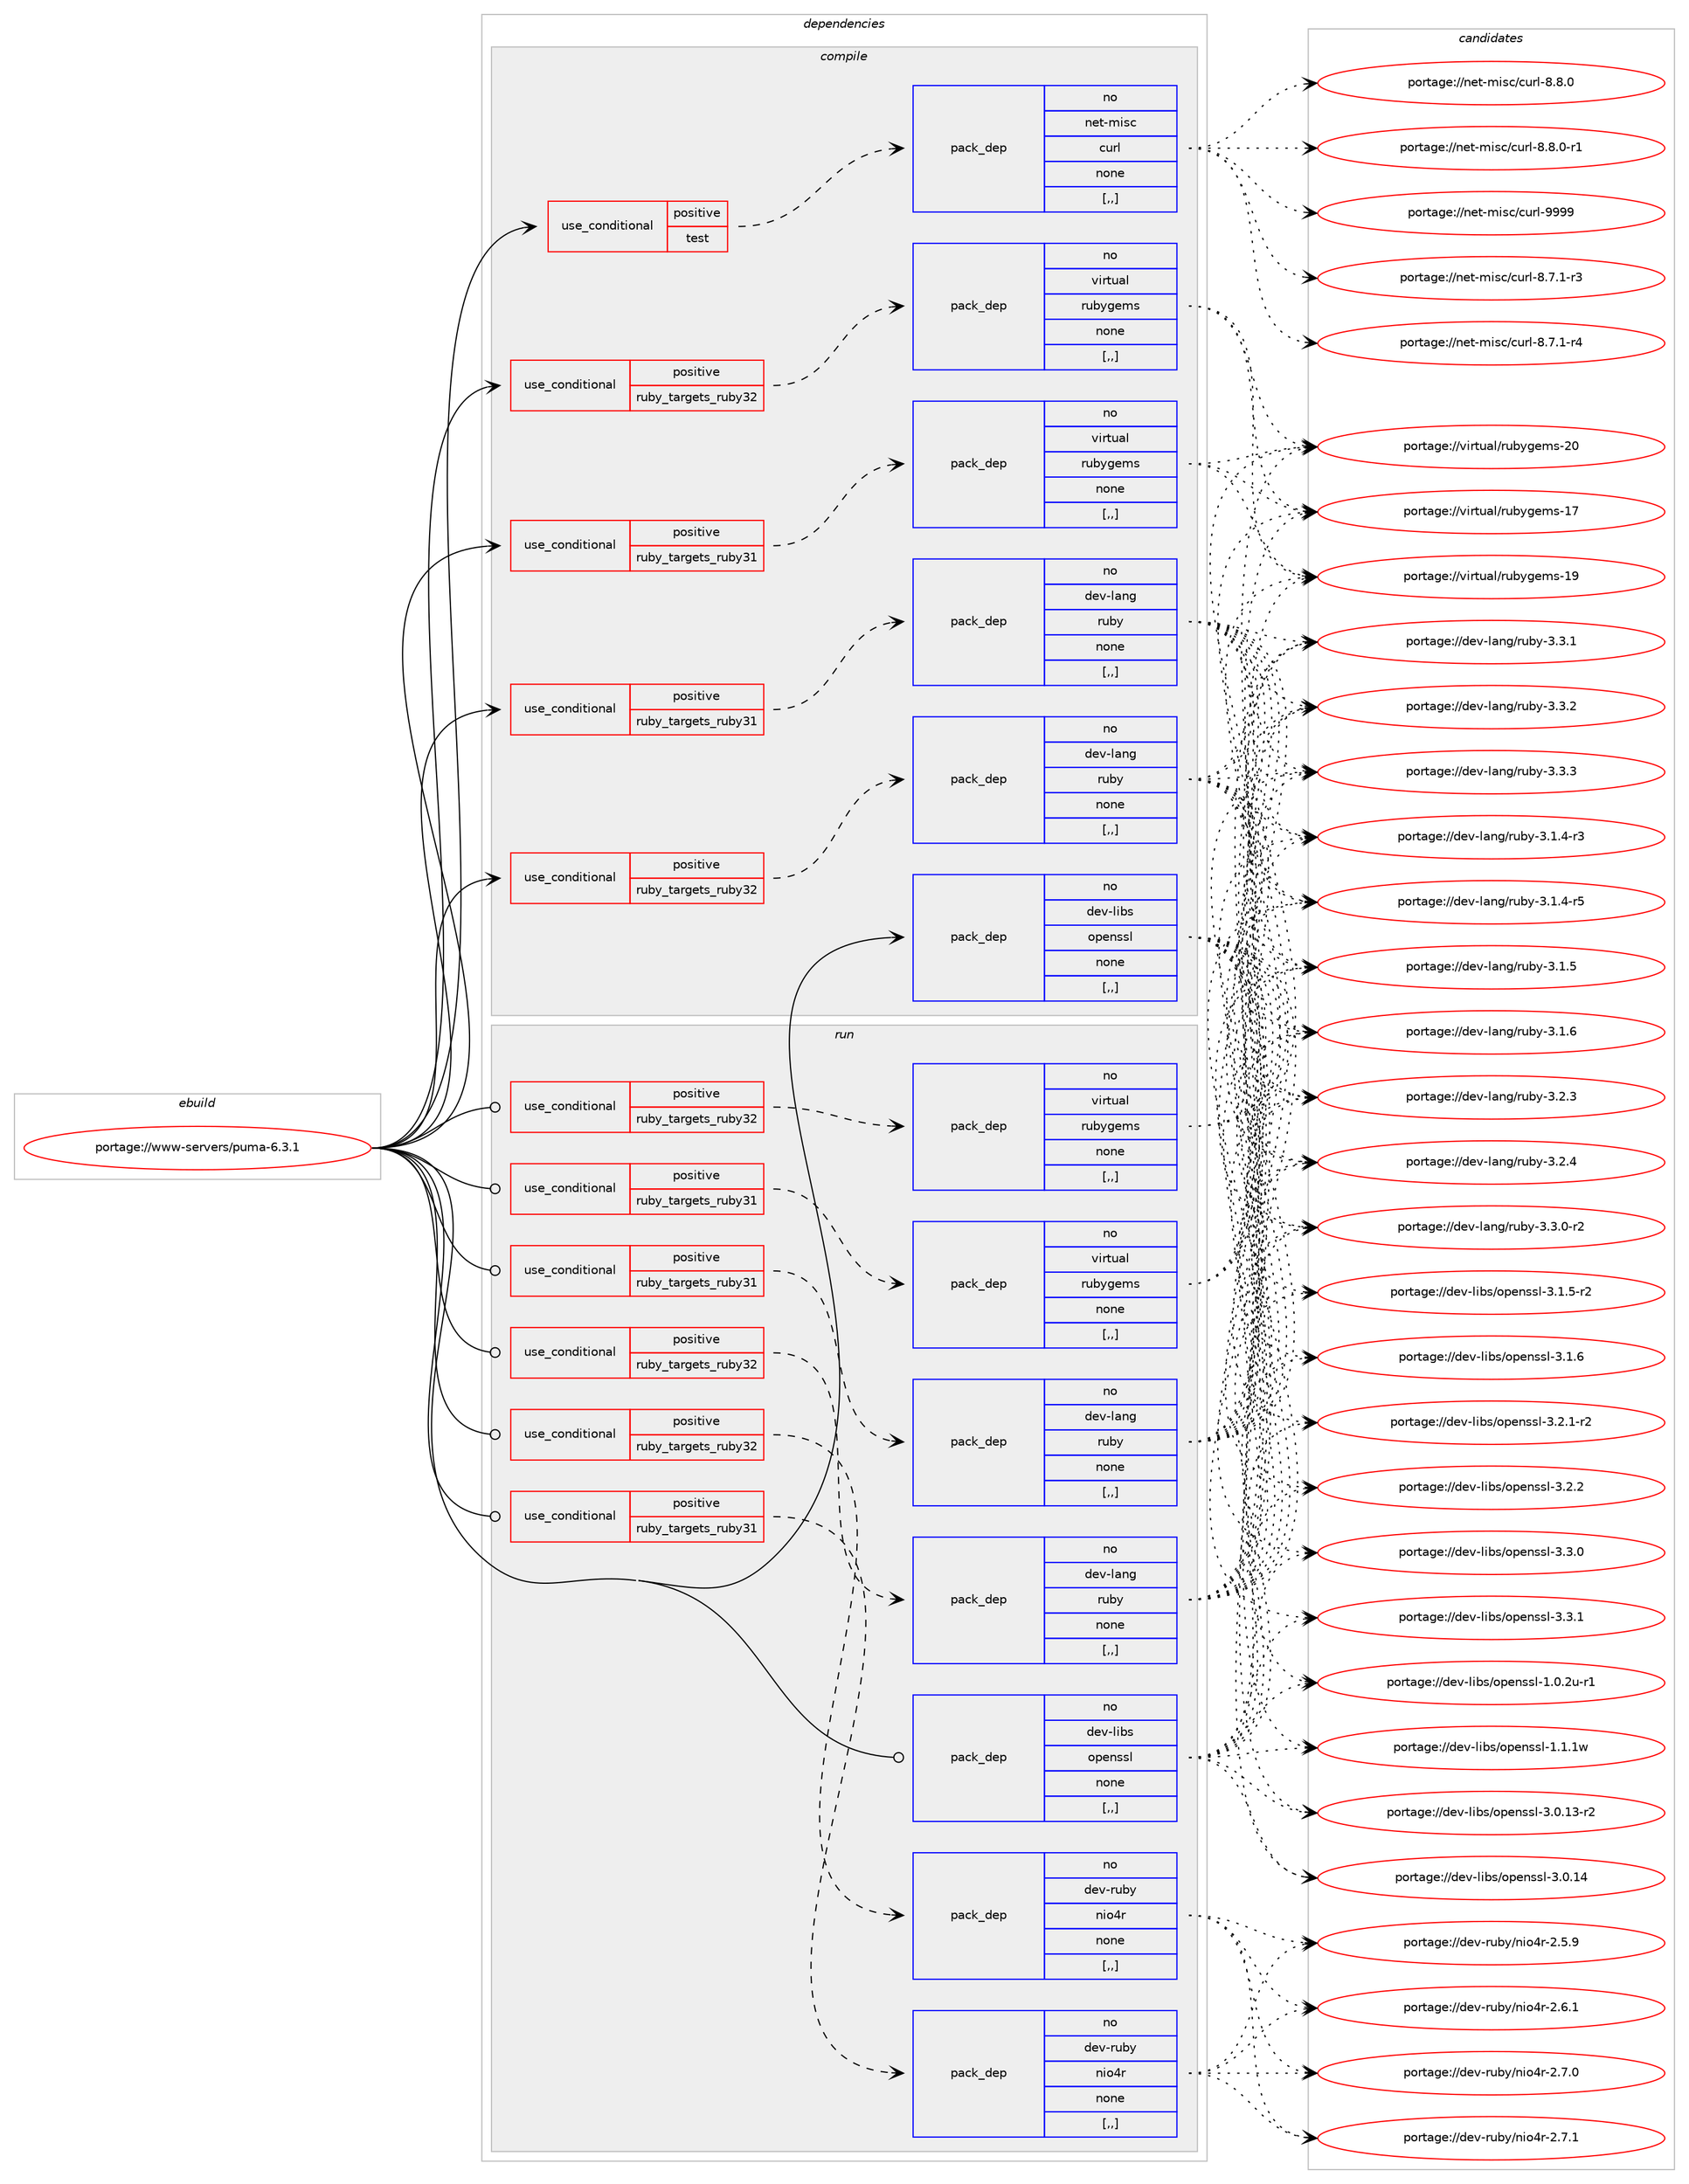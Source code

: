 digraph prolog {

# *************
# Graph options
# *************

newrank=true;
concentrate=true;
compound=true;
graph [rankdir=LR,fontname=Helvetica,fontsize=10,ranksep=1.5];#, ranksep=2.5, nodesep=0.2];
edge  [arrowhead=vee];
node  [fontname=Helvetica,fontsize=10];

# **********
# The ebuild
# **********

subgraph cluster_leftcol {
color=gray;
rank=same;
label=<<i>ebuild</i>>;
id [label="portage://www-servers/puma-6.3.1", color=red, width=4, href="../www-servers/puma-6.3.1.svg"];
}

# ****************
# The dependencies
# ****************

subgraph cluster_midcol {
color=gray;
label=<<i>dependencies</i>>;
subgraph cluster_compile {
fillcolor="#eeeeee";
style=filled;
label=<<i>compile</i>>;
subgraph cond118277 {
dependency444282 [label=<<TABLE BORDER="0" CELLBORDER="1" CELLSPACING="0" CELLPADDING="4"><TR><TD ROWSPAN="3" CELLPADDING="10">use_conditional</TD></TR><TR><TD>positive</TD></TR><TR><TD>ruby_targets_ruby31</TD></TR></TABLE>>, shape=none, color=red];
subgraph pack322708 {
dependency444283 [label=<<TABLE BORDER="0" CELLBORDER="1" CELLSPACING="0" CELLPADDING="4" WIDTH="220"><TR><TD ROWSPAN="6" CELLPADDING="30">pack_dep</TD></TR><TR><TD WIDTH="110">no</TD></TR><TR><TD>dev-lang</TD></TR><TR><TD>ruby</TD></TR><TR><TD>none</TD></TR><TR><TD>[,,]</TD></TR></TABLE>>, shape=none, color=blue];
}
dependency444282:e -> dependency444283:w [weight=20,style="dashed",arrowhead="vee"];
}
id:e -> dependency444282:w [weight=20,style="solid",arrowhead="vee"];
subgraph cond118278 {
dependency444284 [label=<<TABLE BORDER="0" CELLBORDER="1" CELLSPACING="0" CELLPADDING="4"><TR><TD ROWSPAN="3" CELLPADDING="10">use_conditional</TD></TR><TR><TD>positive</TD></TR><TR><TD>ruby_targets_ruby31</TD></TR></TABLE>>, shape=none, color=red];
subgraph pack322709 {
dependency444285 [label=<<TABLE BORDER="0" CELLBORDER="1" CELLSPACING="0" CELLPADDING="4" WIDTH="220"><TR><TD ROWSPAN="6" CELLPADDING="30">pack_dep</TD></TR><TR><TD WIDTH="110">no</TD></TR><TR><TD>virtual</TD></TR><TR><TD>rubygems</TD></TR><TR><TD>none</TD></TR><TR><TD>[,,]</TD></TR></TABLE>>, shape=none, color=blue];
}
dependency444284:e -> dependency444285:w [weight=20,style="dashed",arrowhead="vee"];
}
id:e -> dependency444284:w [weight=20,style="solid",arrowhead="vee"];
subgraph cond118279 {
dependency444286 [label=<<TABLE BORDER="0" CELLBORDER="1" CELLSPACING="0" CELLPADDING="4"><TR><TD ROWSPAN="3" CELLPADDING="10">use_conditional</TD></TR><TR><TD>positive</TD></TR><TR><TD>ruby_targets_ruby32</TD></TR></TABLE>>, shape=none, color=red];
subgraph pack322710 {
dependency444287 [label=<<TABLE BORDER="0" CELLBORDER="1" CELLSPACING="0" CELLPADDING="4" WIDTH="220"><TR><TD ROWSPAN="6" CELLPADDING="30">pack_dep</TD></TR><TR><TD WIDTH="110">no</TD></TR><TR><TD>dev-lang</TD></TR><TR><TD>ruby</TD></TR><TR><TD>none</TD></TR><TR><TD>[,,]</TD></TR></TABLE>>, shape=none, color=blue];
}
dependency444286:e -> dependency444287:w [weight=20,style="dashed",arrowhead="vee"];
}
id:e -> dependency444286:w [weight=20,style="solid",arrowhead="vee"];
subgraph cond118280 {
dependency444288 [label=<<TABLE BORDER="0" CELLBORDER="1" CELLSPACING="0" CELLPADDING="4"><TR><TD ROWSPAN="3" CELLPADDING="10">use_conditional</TD></TR><TR><TD>positive</TD></TR><TR><TD>ruby_targets_ruby32</TD></TR></TABLE>>, shape=none, color=red];
subgraph pack322711 {
dependency444289 [label=<<TABLE BORDER="0" CELLBORDER="1" CELLSPACING="0" CELLPADDING="4" WIDTH="220"><TR><TD ROWSPAN="6" CELLPADDING="30">pack_dep</TD></TR><TR><TD WIDTH="110">no</TD></TR><TR><TD>virtual</TD></TR><TR><TD>rubygems</TD></TR><TR><TD>none</TD></TR><TR><TD>[,,]</TD></TR></TABLE>>, shape=none, color=blue];
}
dependency444288:e -> dependency444289:w [weight=20,style="dashed",arrowhead="vee"];
}
id:e -> dependency444288:w [weight=20,style="solid",arrowhead="vee"];
subgraph cond118281 {
dependency444290 [label=<<TABLE BORDER="0" CELLBORDER="1" CELLSPACING="0" CELLPADDING="4"><TR><TD ROWSPAN="3" CELLPADDING="10">use_conditional</TD></TR><TR><TD>positive</TD></TR><TR><TD>test</TD></TR></TABLE>>, shape=none, color=red];
subgraph pack322712 {
dependency444291 [label=<<TABLE BORDER="0" CELLBORDER="1" CELLSPACING="0" CELLPADDING="4" WIDTH="220"><TR><TD ROWSPAN="6" CELLPADDING="30">pack_dep</TD></TR><TR><TD WIDTH="110">no</TD></TR><TR><TD>net-misc</TD></TR><TR><TD>curl</TD></TR><TR><TD>none</TD></TR><TR><TD>[,,]</TD></TR></TABLE>>, shape=none, color=blue];
}
dependency444290:e -> dependency444291:w [weight=20,style="dashed",arrowhead="vee"];
}
id:e -> dependency444290:w [weight=20,style="solid",arrowhead="vee"];
subgraph pack322713 {
dependency444292 [label=<<TABLE BORDER="0" CELLBORDER="1" CELLSPACING="0" CELLPADDING="4" WIDTH="220"><TR><TD ROWSPAN="6" CELLPADDING="30">pack_dep</TD></TR><TR><TD WIDTH="110">no</TD></TR><TR><TD>dev-libs</TD></TR><TR><TD>openssl</TD></TR><TR><TD>none</TD></TR><TR><TD>[,,]</TD></TR></TABLE>>, shape=none, color=blue];
}
id:e -> dependency444292:w [weight=20,style="solid",arrowhead="vee"];
}
subgraph cluster_compileandrun {
fillcolor="#eeeeee";
style=filled;
label=<<i>compile and run</i>>;
}
subgraph cluster_run {
fillcolor="#eeeeee";
style=filled;
label=<<i>run</i>>;
subgraph cond118282 {
dependency444293 [label=<<TABLE BORDER="0" CELLBORDER="1" CELLSPACING="0" CELLPADDING="4"><TR><TD ROWSPAN="3" CELLPADDING="10">use_conditional</TD></TR><TR><TD>positive</TD></TR><TR><TD>ruby_targets_ruby31</TD></TR></TABLE>>, shape=none, color=red];
subgraph pack322714 {
dependency444294 [label=<<TABLE BORDER="0" CELLBORDER="1" CELLSPACING="0" CELLPADDING="4" WIDTH="220"><TR><TD ROWSPAN="6" CELLPADDING="30">pack_dep</TD></TR><TR><TD WIDTH="110">no</TD></TR><TR><TD>dev-lang</TD></TR><TR><TD>ruby</TD></TR><TR><TD>none</TD></TR><TR><TD>[,,]</TD></TR></TABLE>>, shape=none, color=blue];
}
dependency444293:e -> dependency444294:w [weight=20,style="dashed",arrowhead="vee"];
}
id:e -> dependency444293:w [weight=20,style="solid",arrowhead="odot"];
subgraph cond118283 {
dependency444295 [label=<<TABLE BORDER="0" CELLBORDER="1" CELLSPACING="0" CELLPADDING="4"><TR><TD ROWSPAN="3" CELLPADDING="10">use_conditional</TD></TR><TR><TD>positive</TD></TR><TR><TD>ruby_targets_ruby31</TD></TR></TABLE>>, shape=none, color=red];
subgraph pack322715 {
dependency444296 [label=<<TABLE BORDER="0" CELLBORDER="1" CELLSPACING="0" CELLPADDING="4" WIDTH="220"><TR><TD ROWSPAN="6" CELLPADDING="30">pack_dep</TD></TR><TR><TD WIDTH="110">no</TD></TR><TR><TD>dev-ruby</TD></TR><TR><TD>nio4r</TD></TR><TR><TD>none</TD></TR><TR><TD>[,,]</TD></TR></TABLE>>, shape=none, color=blue];
}
dependency444295:e -> dependency444296:w [weight=20,style="dashed",arrowhead="vee"];
}
id:e -> dependency444295:w [weight=20,style="solid",arrowhead="odot"];
subgraph cond118284 {
dependency444297 [label=<<TABLE BORDER="0" CELLBORDER="1" CELLSPACING="0" CELLPADDING="4"><TR><TD ROWSPAN="3" CELLPADDING="10">use_conditional</TD></TR><TR><TD>positive</TD></TR><TR><TD>ruby_targets_ruby31</TD></TR></TABLE>>, shape=none, color=red];
subgraph pack322716 {
dependency444298 [label=<<TABLE BORDER="0" CELLBORDER="1" CELLSPACING="0" CELLPADDING="4" WIDTH="220"><TR><TD ROWSPAN="6" CELLPADDING="30">pack_dep</TD></TR><TR><TD WIDTH="110">no</TD></TR><TR><TD>virtual</TD></TR><TR><TD>rubygems</TD></TR><TR><TD>none</TD></TR><TR><TD>[,,]</TD></TR></TABLE>>, shape=none, color=blue];
}
dependency444297:e -> dependency444298:w [weight=20,style="dashed",arrowhead="vee"];
}
id:e -> dependency444297:w [weight=20,style="solid",arrowhead="odot"];
subgraph cond118285 {
dependency444299 [label=<<TABLE BORDER="0" CELLBORDER="1" CELLSPACING="0" CELLPADDING="4"><TR><TD ROWSPAN="3" CELLPADDING="10">use_conditional</TD></TR><TR><TD>positive</TD></TR><TR><TD>ruby_targets_ruby32</TD></TR></TABLE>>, shape=none, color=red];
subgraph pack322717 {
dependency444300 [label=<<TABLE BORDER="0" CELLBORDER="1" CELLSPACING="0" CELLPADDING="4" WIDTH="220"><TR><TD ROWSPAN="6" CELLPADDING="30">pack_dep</TD></TR><TR><TD WIDTH="110">no</TD></TR><TR><TD>dev-lang</TD></TR><TR><TD>ruby</TD></TR><TR><TD>none</TD></TR><TR><TD>[,,]</TD></TR></TABLE>>, shape=none, color=blue];
}
dependency444299:e -> dependency444300:w [weight=20,style="dashed",arrowhead="vee"];
}
id:e -> dependency444299:w [weight=20,style="solid",arrowhead="odot"];
subgraph cond118286 {
dependency444301 [label=<<TABLE BORDER="0" CELLBORDER="1" CELLSPACING="0" CELLPADDING="4"><TR><TD ROWSPAN="3" CELLPADDING="10">use_conditional</TD></TR><TR><TD>positive</TD></TR><TR><TD>ruby_targets_ruby32</TD></TR></TABLE>>, shape=none, color=red];
subgraph pack322718 {
dependency444302 [label=<<TABLE BORDER="0" CELLBORDER="1" CELLSPACING="0" CELLPADDING="4" WIDTH="220"><TR><TD ROWSPAN="6" CELLPADDING="30">pack_dep</TD></TR><TR><TD WIDTH="110">no</TD></TR><TR><TD>dev-ruby</TD></TR><TR><TD>nio4r</TD></TR><TR><TD>none</TD></TR><TR><TD>[,,]</TD></TR></TABLE>>, shape=none, color=blue];
}
dependency444301:e -> dependency444302:w [weight=20,style="dashed",arrowhead="vee"];
}
id:e -> dependency444301:w [weight=20,style="solid",arrowhead="odot"];
subgraph cond118287 {
dependency444303 [label=<<TABLE BORDER="0" CELLBORDER="1" CELLSPACING="0" CELLPADDING="4"><TR><TD ROWSPAN="3" CELLPADDING="10">use_conditional</TD></TR><TR><TD>positive</TD></TR><TR><TD>ruby_targets_ruby32</TD></TR></TABLE>>, shape=none, color=red];
subgraph pack322719 {
dependency444304 [label=<<TABLE BORDER="0" CELLBORDER="1" CELLSPACING="0" CELLPADDING="4" WIDTH="220"><TR><TD ROWSPAN="6" CELLPADDING="30">pack_dep</TD></TR><TR><TD WIDTH="110">no</TD></TR><TR><TD>virtual</TD></TR><TR><TD>rubygems</TD></TR><TR><TD>none</TD></TR><TR><TD>[,,]</TD></TR></TABLE>>, shape=none, color=blue];
}
dependency444303:e -> dependency444304:w [weight=20,style="dashed",arrowhead="vee"];
}
id:e -> dependency444303:w [weight=20,style="solid",arrowhead="odot"];
subgraph pack322720 {
dependency444305 [label=<<TABLE BORDER="0" CELLBORDER="1" CELLSPACING="0" CELLPADDING="4" WIDTH="220"><TR><TD ROWSPAN="6" CELLPADDING="30">pack_dep</TD></TR><TR><TD WIDTH="110">no</TD></TR><TR><TD>dev-libs</TD></TR><TR><TD>openssl</TD></TR><TR><TD>none</TD></TR><TR><TD>[,,]</TD></TR></TABLE>>, shape=none, color=blue];
}
id:e -> dependency444305:w [weight=20,style="solid",arrowhead="odot"];
}
}

# **************
# The candidates
# **************

subgraph cluster_choices {
rank=same;
color=gray;
label=<<i>candidates</i>>;

subgraph choice322708 {
color=black;
nodesep=1;
choice100101118451089711010347114117981214551464946524511451 [label="portage://dev-lang/ruby-3.1.4-r3", color=red, width=4,href="../dev-lang/ruby-3.1.4-r3.svg"];
choice100101118451089711010347114117981214551464946524511453 [label="portage://dev-lang/ruby-3.1.4-r5", color=red, width=4,href="../dev-lang/ruby-3.1.4-r5.svg"];
choice10010111845108971101034711411798121455146494653 [label="portage://dev-lang/ruby-3.1.5", color=red, width=4,href="../dev-lang/ruby-3.1.5.svg"];
choice10010111845108971101034711411798121455146494654 [label="portage://dev-lang/ruby-3.1.6", color=red, width=4,href="../dev-lang/ruby-3.1.6.svg"];
choice10010111845108971101034711411798121455146504651 [label="portage://dev-lang/ruby-3.2.3", color=red, width=4,href="../dev-lang/ruby-3.2.3.svg"];
choice10010111845108971101034711411798121455146504652 [label="portage://dev-lang/ruby-3.2.4", color=red, width=4,href="../dev-lang/ruby-3.2.4.svg"];
choice100101118451089711010347114117981214551465146484511450 [label="portage://dev-lang/ruby-3.3.0-r2", color=red, width=4,href="../dev-lang/ruby-3.3.0-r2.svg"];
choice10010111845108971101034711411798121455146514649 [label="portage://dev-lang/ruby-3.3.1", color=red, width=4,href="../dev-lang/ruby-3.3.1.svg"];
choice10010111845108971101034711411798121455146514650 [label="portage://dev-lang/ruby-3.3.2", color=red, width=4,href="../dev-lang/ruby-3.3.2.svg"];
choice10010111845108971101034711411798121455146514651 [label="portage://dev-lang/ruby-3.3.3", color=red, width=4,href="../dev-lang/ruby-3.3.3.svg"];
dependency444283:e -> choice100101118451089711010347114117981214551464946524511451:w [style=dotted,weight="100"];
dependency444283:e -> choice100101118451089711010347114117981214551464946524511453:w [style=dotted,weight="100"];
dependency444283:e -> choice10010111845108971101034711411798121455146494653:w [style=dotted,weight="100"];
dependency444283:e -> choice10010111845108971101034711411798121455146494654:w [style=dotted,weight="100"];
dependency444283:e -> choice10010111845108971101034711411798121455146504651:w [style=dotted,weight="100"];
dependency444283:e -> choice10010111845108971101034711411798121455146504652:w [style=dotted,weight="100"];
dependency444283:e -> choice100101118451089711010347114117981214551465146484511450:w [style=dotted,weight="100"];
dependency444283:e -> choice10010111845108971101034711411798121455146514649:w [style=dotted,weight="100"];
dependency444283:e -> choice10010111845108971101034711411798121455146514650:w [style=dotted,weight="100"];
dependency444283:e -> choice10010111845108971101034711411798121455146514651:w [style=dotted,weight="100"];
}
subgraph choice322709 {
color=black;
nodesep=1;
choice118105114116117971084711411798121103101109115454955 [label="portage://virtual/rubygems-17", color=red, width=4,href="../virtual/rubygems-17.svg"];
choice118105114116117971084711411798121103101109115454957 [label="portage://virtual/rubygems-19", color=red, width=4,href="../virtual/rubygems-19.svg"];
choice118105114116117971084711411798121103101109115455048 [label="portage://virtual/rubygems-20", color=red, width=4,href="../virtual/rubygems-20.svg"];
dependency444285:e -> choice118105114116117971084711411798121103101109115454955:w [style=dotted,weight="100"];
dependency444285:e -> choice118105114116117971084711411798121103101109115454957:w [style=dotted,weight="100"];
dependency444285:e -> choice118105114116117971084711411798121103101109115455048:w [style=dotted,weight="100"];
}
subgraph choice322710 {
color=black;
nodesep=1;
choice100101118451089711010347114117981214551464946524511451 [label="portage://dev-lang/ruby-3.1.4-r3", color=red, width=4,href="../dev-lang/ruby-3.1.4-r3.svg"];
choice100101118451089711010347114117981214551464946524511453 [label="portage://dev-lang/ruby-3.1.4-r5", color=red, width=4,href="../dev-lang/ruby-3.1.4-r5.svg"];
choice10010111845108971101034711411798121455146494653 [label="portage://dev-lang/ruby-3.1.5", color=red, width=4,href="../dev-lang/ruby-3.1.5.svg"];
choice10010111845108971101034711411798121455146494654 [label="portage://dev-lang/ruby-3.1.6", color=red, width=4,href="../dev-lang/ruby-3.1.6.svg"];
choice10010111845108971101034711411798121455146504651 [label="portage://dev-lang/ruby-3.2.3", color=red, width=4,href="../dev-lang/ruby-3.2.3.svg"];
choice10010111845108971101034711411798121455146504652 [label="portage://dev-lang/ruby-3.2.4", color=red, width=4,href="../dev-lang/ruby-3.2.4.svg"];
choice100101118451089711010347114117981214551465146484511450 [label="portage://dev-lang/ruby-3.3.0-r2", color=red, width=4,href="../dev-lang/ruby-3.3.0-r2.svg"];
choice10010111845108971101034711411798121455146514649 [label="portage://dev-lang/ruby-3.3.1", color=red, width=4,href="../dev-lang/ruby-3.3.1.svg"];
choice10010111845108971101034711411798121455146514650 [label="portage://dev-lang/ruby-3.3.2", color=red, width=4,href="../dev-lang/ruby-3.3.2.svg"];
choice10010111845108971101034711411798121455146514651 [label="portage://dev-lang/ruby-3.3.3", color=red, width=4,href="../dev-lang/ruby-3.3.3.svg"];
dependency444287:e -> choice100101118451089711010347114117981214551464946524511451:w [style=dotted,weight="100"];
dependency444287:e -> choice100101118451089711010347114117981214551464946524511453:w [style=dotted,weight="100"];
dependency444287:e -> choice10010111845108971101034711411798121455146494653:w [style=dotted,weight="100"];
dependency444287:e -> choice10010111845108971101034711411798121455146494654:w [style=dotted,weight="100"];
dependency444287:e -> choice10010111845108971101034711411798121455146504651:w [style=dotted,weight="100"];
dependency444287:e -> choice10010111845108971101034711411798121455146504652:w [style=dotted,weight="100"];
dependency444287:e -> choice100101118451089711010347114117981214551465146484511450:w [style=dotted,weight="100"];
dependency444287:e -> choice10010111845108971101034711411798121455146514649:w [style=dotted,weight="100"];
dependency444287:e -> choice10010111845108971101034711411798121455146514650:w [style=dotted,weight="100"];
dependency444287:e -> choice10010111845108971101034711411798121455146514651:w [style=dotted,weight="100"];
}
subgraph choice322711 {
color=black;
nodesep=1;
choice118105114116117971084711411798121103101109115454955 [label="portage://virtual/rubygems-17", color=red, width=4,href="../virtual/rubygems-17.svg"];
choice118105114116117971084711411798121103101109115454957 [label="portage://virtual/rubygems-19", color=red, width=4,href="../virtual/rubygems-19.svg"];
choice118105114116117971084711411798121103101109115455048 [label="portage://virtual/rubygems-20", color=red, width=4,href="../virtual/rubygems-20.svg"];
dependency444289:e -> choice118105114116117971084711411798121103101109115454955:w [style=dotted,weight="100"];
dependency444289:e -> choice118105114116117971084711411798121103101109115454957:w [style=dotted,weight="100"];
dependency444289:e -> choice118105114116117971084711411798121103101109115455048:w [style=dotted,weight="100"];
}
subgraph choice322712 {
color=black;
nodesep=1;
choice110101116451091051159947991171141084556465546494511451 [label="portage://net-misc/curl-8.7.1-r3", color=red, width=4,href="../net-misc/curl-8.7.1-r3.svg"];
choice110101116451091051159947991171141084556465546494511452 [label="portage://net-misc/curl-8.7.1-r4", color=red, width=4,href="../net-misc/curl-8.7.1-r4.svg"];
choice11010111645109105115994799117114108455646564648 [label="portage://net-misc/curl-8.8.0", color=red, width=4,href="../net-misc/curl-8.8.0.svg"];
choice110101116451091051159947991171141084556465646484511449 [label="portage://net-misc/curl-8.8.0-r1", color=red, width=4,href="../net-misc/curl-8.8.0-r1.svg"];
choice110101116451091051159947991171141084557575757 [label="portage://net-misc/curl-9999", color=red, width=4,href="../net-misc/curl-9999.svg"];
dependency444291:e -> choice110101116451091051159947991171141084556465546494511451:w [style=dotted,weight="100"];
dependency444291:e -> choice110101116451091051159947991171141084556465546494511452:w [style=dotted,weight="100"];
dependency444291:e -> choice11010111645109105115994799117114108455646564648:w [style=dotted,weight="100"];
dependency444291:e -> choice110101116451091051159947991171141084556465646484511449:w [style=dotted,weight="100"];
dependency444291:e -> choice110101116451091051159947991171141084557575757:w [style=dotted,weight="100"];
}
subgraph choice322713 {
color=black;
nodesep=1;
choice1001011184510810598115471111121011101151151084549464846501174511449 [label="portage://dev-libs/openssl-1.0.2u-r1", color=red, width=4,href="../dev-libs/openssl-1.0.2u-r1.svg"];
choice100101118451081059811547111112101110115115108454946494649119 [label="portage://dev-libs/openssl-1.1.1w", color=red, width=4,href="../dev-libs/openssl-1.1.1w.svg"];
choice100101118451081059811547111112101110115115108455146484649514511450 [label="portage://dev-libs/openssl-3.0.13-r2", color=red, width=4,href="../dev-libs/openssl-3.0.13-r2.svg"];
choice10010111845108105981154711111210111011511510845514648464952 [label="portage://dev-libs/openssl-3.0.14", color=red, width=4,href="../dev-libs/openssl-3.0.14.svg"];
choice1001011184510810598115471111121011101151151084551464946534511450 [label="portage://dev-libs/openssl-3.1.5-r2", color=red, width=4,href="../dev-libs/openssl-3.1.5-r2.svg"];
choice100101118451081059811547111112101110115115108455146494654 [label="portage://dev-libs/openssl-3.1.6", color=red, width=4,href="../dev-libs/openssl-3.1.6.svg"];
choice1001011184510810598115471111121011101151151084551465046494511450 [label="portage://dev-libs/openssl-3.2.1-r2", color=red, width=4,href="../dev-libs/openssl-3.2.1-r2.svg"];
choice100101118451081059811547111112101110115115108455146504650 [label="portage://dev-libs/openssl-3.2.2", color=red, width=4,href="../dev-libs/openssl-3.2.2.svg"];
choice100101118451081059811547111112101110115115108455146514648 [label="portage://dev-libs/openssl-3.3.0", color=red, width=4,href="../dev-libs/openssl-3.3.0.svg"];
choice100101118451081059811547111112101110115115108455146514649 [label="portage://dev-libs/openssl-3.3.1", color=red, width=4,href="../dev-libs/openssl-3.3.1.svg"];
dependency444292:e -> choice1001011184510810598115471111121011101151151084549464846501174511449:w [style=dotted,weight="100"];
dependency444292:e -> choice100101118451081059811547111112101110115115108454946494649119:w [style=dotted,weight="100"];
dependency444292:e -> choice100101118451081059811547111112101110115115108455146484649514511450:w [style=dotted,weight="100"];
dependency444292:e -> choice10010111845108105981154711111210111011511510845514648464952:w [style=dotted,weight="100"];
dependency444292:e -> choice1001011184510810598115471111121011101151151084551464946534511450:w [style=dotted,weight="100"];
dependency444292:e -> choice100101118451081059811547111112101110115115108455146494654:w [style=dotted,weight="100"];
dependency444292:e -> choice1001011184510810598115471111121011101151151084551465046494511450:w [style=dotted,weight="100"];
dependency444292:e -> choice100101118451081059811547111112101110115115108455146504650:w [style=dotted,weight="100"];
dependency444292:e -> choice100101118451081059811547111112101110115115108455146514648:w [style=dotted,weight="100"];
dependency444292:e -> choice100101118451081059811547111112101110115115108455146514649:w [style=dotted,weight="100"];
}
subgraph choice322714 {
color=black;
nodesep=1;
choice100101118451089711010347114117981214551464946524511451 [label="portage://dev-lang/ruby-3.1.4-r3", color=red, width=4,href="../dev-lang/ruby-3.1.4-r3.svg"];
choice100101118451089711010347114117981214551464946524511453 [label="portage://dev-lang/ruby-3.1.4-r5", color=red, width=4,href="../dev-lang/ruby-3.1.4-r5.svg"];
choice10010111845108971101034711411798121455146494653 [label="portage://dev-lang/ruby-3.1.5", color=red, width=4,href="../dev-lang/ruby-3.1.5.svg"];
choice10010111845108971101034711411798121455146494654 [label="portage://dev-lang/ruby-3.1.6", color=red, width=4,href="../dev-lang/ruby-3.1.6.svg"];
choice10010111845108971101034711411798121455146504651 [label="portage://dev-lang/ruby-3.2.3", color=red, width=4,href="../dev-lang/ruby-3.2.3.svg"];
choice10010111845108971101034711411798121455146504652 [label="portage://dev-lang/ruby-3.2.4", color=red, width=4,href="../dev-lang/ruby-3.2.4.svg"];
choice100101118451089711010347114117981214551465146484511450 [label="portage://dev-lang/ruby-3.3.0-r2", color=red, width=4,href="../dev-lang/ruby-3.3.0-r2.svg"];
choice10010111845108971101034711411798121455146514649 [label="portage://dev-lang/ruby-3.3.1", color=red, width=4,href="../dev-lang/ruby-3.3.1.svg"];
choice10010111845108971101034711411798121455146514650 [label="portage://dev-lang/ruby-3.3.2", color=red, width=4,href="../dev-lang/ruby-3.3.2.svg"];
choice10010111845108971101034711411798121455146514651 [label="portage://dev-lang/ruby-3.3.3", color=red, width=4,href="../dev-lang/ruby-3.3.3.svg"];
dependency444294:e -> choice100101118451089711010347114117981214551464946524511451:w [style=dotted,weight="100"];
dependency444294:e -> choice100101118451089711010347114117981214551464946524511453:w [style=dotted,weight="100"];
dependency444294:e -> choice10010111845108971101034711411798121455146494653:w [style=dotted,weight="100"];
dependency444294:e -> choice10010111845108971101034711411798121455146494654:w [style=dotted,weight="100"];
dependency444294:e -> choice10010111845108971101034711411798121455146504651:w [style=dotted,weight="100"];
dependency444294:e -> choice10010111845108971101034711411798121455146504652:w [style=dotted,weight="100"];
dependency444294:e -> choice100101118451089711010347114117981214551465146484511450:w [style=dotted,weight="100"];
dependency444294:e -> choice10010111845108971101034711411798121455146514649:w [style=dotted,weight="100"];
dependency444294:e -> choice10010111845108971101034711411798121455146514650:w [style=dotted,weight="100"];
dependency444294:e -> choice10010111845108971101034711411798121455146514651:w [style=dotted,weight="100"];
}
subgraph choice322715 {
color=black;
nodesep=1;
choice10010111845114117981214711010511152114455046534657 [label="portage://dev-ruby/nio4r-2.5.9", color=red, width=4,href="../dev-ruby/nio4r-2.5.9.svg"];
choice10010111845114117981214711010511152114455046544649 [label="portage://dev-ruby/nio4r-2.6.1", color=red, width=4,href="../dev-ruby/nio4r-2.6.1.svg"];
choice10010111845114117981214711010511152114455046554648 [label="portage://dev-ruby/nio4r-2.7.0", color=red, width=4,href="../dev-ruby/nio4r-2.7.0.svg"];
choice10010111845114117981214711010511152114455046554649 [label="portage://dev-ruby/nio4r-2.7.1", color=red, width=4,href="../dev-ruby/nio4r-2.7.1.svg"];
dependency444296:e -> choice10010111845114117981214711010511152114455046534657:w [style=dotted,weight="100"];
dependency444296:e -> choice10010111845114117981214711010511152114455046544649:w [style=dotted,weight="100"];
dependency444296:e -> choice10010111845114117981214711010511152114455046554648:w [style=dotted,weight="100"];
dependency444296:e -> choice10010111845114117981214711010511152114455046554649:w [style=dotted,weight="100"];
}
subgraph choice322716 {
color=black;
nodesep=1;
choice118105114116117971084711411798121103101109115454955 [label="portage://virtual/rubygems-17", color=red, width=4,href="../virtual/rubygems-17.svg"];
choice118105114116117971084711411798121103101109115454957 [label="portage://virtual/rubygems-19", color=red, width=4,href="../virtual/rubygems-19.svg"];
choice118105114116117971084711411798121103101109115455048 [label="portage://virtual/rubygems-20", color=red, width=4,href="../virtual/rubygems-20.svg"];
dependency444298:e -> choice118105114116117971084711411798121103101109115454955:w [style=dotted,weight="100"];
dependency444298:e -> choice118105114116117971084711411798121103101109115454957:w [style=dotted,weight="100"];
dependency444298:e -> choice118105114116117971084711411798121103101109115455048:w [style=dotted,weight="100"];
}
subgraph choice322717 {
color=black;
nodesep=1;
choice100101118451089711010347114117981214551464946524511451 [label="portage://dev-lang/ruby-3.1.4-r3", color=red, width=4,href="../dev-lang/ruby-3.1.4-r3.svg"];
choice100101118451089711010347114117981214551464946524511453 [label="portage://dev-lang/ruby-3.1.4-r5", color=red, width=4,href="../dev-lang/ruby-3.1.4-r5.svg"];
choice10010111845108971101034711411798121455146494653 [label="portage://dev-lang/ruby-3.1.5", color=red, width=4,href="../dev-lang/ruby-3.1.5.svg"];
choice10010111845108971101034711411798121455146494654 [label="portage://dev-lang/ruby-3.1.6", color=red, width=4,href="../dev-lang/ruby-3.1.6.svg"];
choice10010111845108971101034711411798121455146504651 [label="portage://dev-lang/ruby-3.2.3", color=red, width=4,href="../dev-lang/ruby-3.2.3.svg"];
choice10010111845108971101034711411798121455146504652 [label="portage://dev-lang/ruby-3.2.4", color=red, width=4,href="../dev-lang/ruby-3.2.4.svg"];
choice100101118451089711010347114117981214551465146484511450 [label="portage://dev-lang/ruby-3.3.0-r2", color=red, width=4,href="../dev-lang/ruby-3.3.0-r2.svg"];
choice10010111845108971101034711411798121455146514649 [label="portage://dev-lang/ruby-3.3.1", color=red, width=4,href="../dev-lang/ruby-3.3.1.svg"];
choice10010111845108971101034711411798121455146514650 [label="portage://dev-lang/ruby-3.3.2", color=red, width=4,href="../dev-lang/ruby-3.3.2.svg"];
choice10010111845108971101034711411798121455146514651 [label="portage://dev-lang/ruby-3.3.3", color=red, width=4,href="../dev-lang/ruby-3.3.3.svg"];
dependency444300:e -> choice100101118451089711010347114117981214551464946524511451:w [style=dotted,weight="100"];
dependency444300:e -> choice100101118451089711010347114117981214551464946524511453:w [style=dotted,weight="100"];
dependency444300:e -> choice10010111845108971101034711411798121455146494653:w [style=dotted,weight="100"];
dependency444300:e -> choice10010111845108971101034711411798121455146494654:w [style=dotted,weight="100"];
dependency444300:e -> choice10010111845108971101034711411798121455146504651:w [style=dotted,weight="100"];
dependency444300:e -> choice10010111845108971101034711411798121455146504652:w [style=dotted,weight="100"];
dependency444300:e -> choice100101118451089711010347114117981214551465146484511450:w [style=dotted,weight="100"];
dependency444300:e -> choice10010111845108971101034711411798121455146514649:w [style=dotted,weight="100"];
dependency444300:e -> choice10010111845108971101034711411798121455146514650:w [style=dotted,weight="100"];
dependency444300:e -> choice10010111845108971101034711411798121455146514651:w [style=dotted,weight="100"];
}
subgraph choice322718 {
color=black;
nodesep=1;
choice10010111845114117981214711010511152114455046534657 [label="portage://dev-ruby/nio4r-2.5.9", color=red, width=4,href="../dev-ruby/nio4r-2.5.9.svg"];
choice10010111845114117981214711010511152114455046544649 [label="portage://dev-ruby/nio4r-2.6.1", color=red, width=4,href="../dev-ruby/nio4r-2.6.1.svg"];
choice10010111845114117981214711010511152114455046554648 [label="portage://dev-ruby/nio4r-2.7.0", color=red, width=4,href="../dev-ruby/nio4r-2.7.0.svg"];
choice10010111845114117981214711010511152114455046554649 [label="portage://dev-ruby/nio4r-2.7.1", color=red, width=4,href="../dev-ruby/nio4r-2.7.1.svg"];
dependency444302:e -> choice10010111845114117981214711010511152114455046534657:w [style=dotted,weight="100"];
dependency444302:e -> choice10010111845114117981214711010511152114455046544649:w [style=dotted,weight="100"];
dependency444302:e -> choice10010111845114117981214711010511152114455046554648:w [style=dotted,weight="100"];
dependency444302:e -> choice10010111845114117981214711010511152114455046554649:w [style=dotted,weight="100"];
}
subgraph choice322719 {
color=black;
nodesep=1;
choice118105114116117971084711411798121103101109115454955 [label="portage://virtual/rubygems-17", color=red, width=4,href="../virtual/rubygems-17.svg"];
choice118105114116117971084711411798121103101109115454957 [label="portage://virtual/rubygems-19", color=red, width=4,href="../virtual/rubygems-19.svg"];
choice118105114116117971084711411798121103101109115455048 [label="portage://virtual/rubygems-20", color=red, width=4,href="../virtual/rubygems-20.svg"];
dependency444304:e -> choice118105114116117971084711411798121103101109115454955:w [style=dotted,weight="100"];
dependency444304:e -> choice118105114116117971084711411798121103101109115454957:w [style=dotted,weight="100"];
dependency444304:e -> choice118105114116117971084711411798121103101109115455048:w [style=dotted,weight="100"];
}
subgraph choice322720 {
color=black;
nodesep=1;
choice1001011184510810598115471111121011101151151084549464846501174511449 [label="portage://dev-libs/openssl-1.0.2u-r1", color=red, width=4,href="../dev-libs/openssl-1.0.2u-r1.svg"];
choice100101118451081059811547111112101110115115108454946494649119 [label="portage://dev-libs/openssl-1.1.1w", color=red, width=4,href="../dev-libs/openssl-1.1.1w.svg"];
choice100101118451081059811547111112101110115115108455146484649514511450 [label="portage://dev-libs/openssl-3.0.13-r2", color=red, width=4,href="../dev-libs/openssl-3.0.13-r2.svg"];
choice10010111845108105981154711111210111011511510845514648464952 [label="portage://dev-libs/openssl-3.0.14", color=red, width=4,href="../dev-libs/openssl-3.0.14.svg"];
choice1001011184510810598115471111121011101151151084551464946534511450 [label="portage://dev-libs/openssl-3.1.5-r2", color=red, width=4,href="../dev-libs/openssl-3.1.5-r2.svg"];
choice100101118451081059811547111112101110115115108455146494654 [label="portage://dev-libs/openssl-3.1.6", color=red, width=4,href="../dev-libs/openssl-3.1.6.svg"];
choice1001011184510810598115471111121011101151151084551465046494511450 [label="portage://dev-libs/openssl-3.2.1-r2", color=red, width=4,href="../dev-libs/openssl-3.2.1-r2.svg"];
choice100101118451081059811547111112101110115115108455146504650 [label="portage://dev-libs/openssl-3.2.2", color=red, width=4,href="../dev-libs/openssl-3.2.2.svg"];
choice100101118451081059811547111112101110115115108455146514648 [label="portage://dev-libs/openssl-3.3.0", color=red, width=4,href="../dev-libs/openssl-3.3.0.svg"];
choice100101118451081059811547111112101110115115108455146514649 [label="portage://dev-libs/openssl-3.3.1", color=red, width=4,href="../dev-libs/openssl-3.3.1.svg"];
dependency444305:e -> choice1001011184510810598115471111121011101151151084549464846501174511449:w [style=dotted,weight="100"];
dependency444305:e -> choice100101118451081059811547111112101110115115108454946494649119:w [style=dotted,weight="100"];
dependency444305:e -> choice100101118451081059811547111112101110115115108455146484649514511450:w [style=dotted,weight="100"];
dependency444305:e -> choice10010111845108105981154711111210111011511510845514648464952:w [style=dotted,weight="100"];
dependency444305:e -> choice1001011184510810598115471111121011101151151084551464946534511450:w [style=dotted,weight="100"];
dependency444305:e -> choice100101118451081059811547111112101110115115108455146494654:w [style=dotted,weight="100"];
dependency444305:e -> choice1001011184510810598115471111121011101151151084551465046494511450:w [style=dotted,weight="100"];
dependency444305:e -> choice100101118451081059811547111112101110115115108455146504650:w [style=dotted,weight="100"];
dependency444305:e -> choice100101118451081059811547111112101110115115108455146514648:w [style=dotted,weight="100"];
dependency444305:e -> choice100101118451081059811547111112101110115115108455146514649:w [style=dotted,weight="100"];
}
}

}
